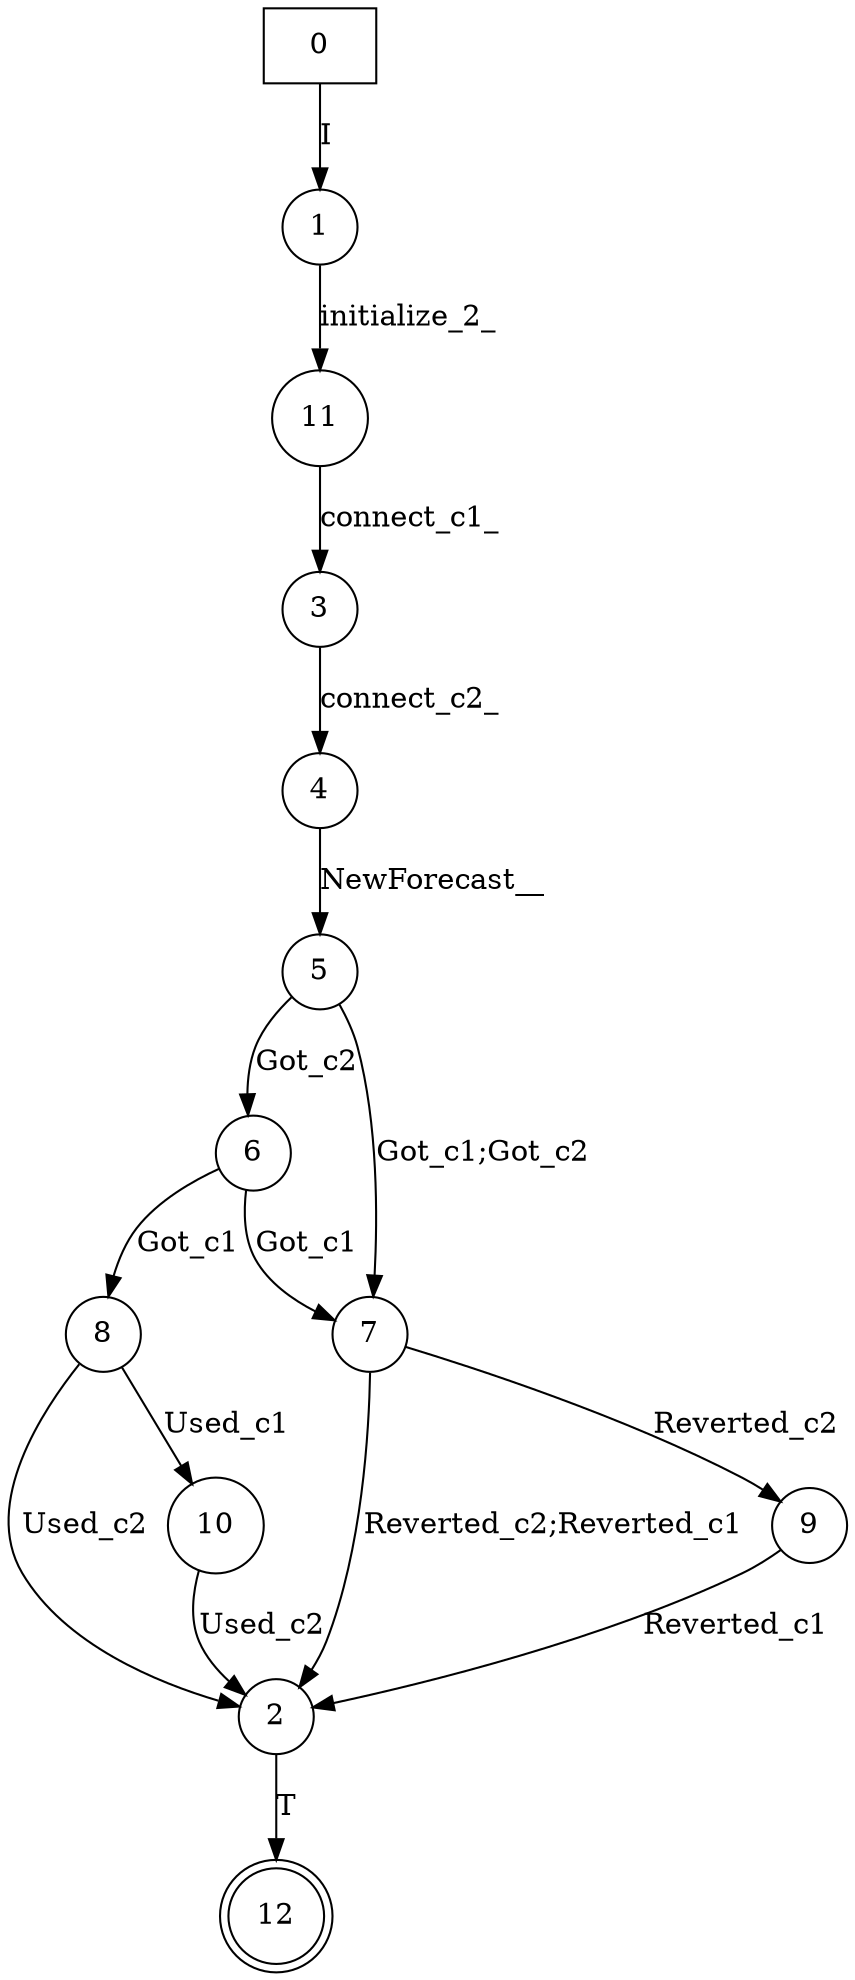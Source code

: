 digraph Automaton {
initial [shape=box,label="0"];
1 [shape=circle,label="1"];
2 [shape=circle,label="2"];
3 [shape=circle,label="3"];
4 [shape=circle,label="4"];
5 [shape=circle,label="5"];
6 [shape=circle,label="6"];
7 [shape=circle,label="7"];
8 [shape=circle,label="8"];
9 [shape=circle,label="9"];
10 [shape=circle,label="10"];
11 [shape=circle,label="11"];
12 [shape=doublecircle,label="12"];
initial -> 1 [label="I"];
1 -> 11 [label="initialize_2_"];
11 -> 3 [label="connect_c1_"];
3 -> 4 [label="connect_c2_"];
4 -> 5 [label="NewForecast__"];
5 -> 6 [label="Got_c2"];
5 -> 7 [label="Got_c1;Got_c2"];
6 -> 7 [label="Got_c1"];
6 -> 8 [label="Got_c1"];
7 -> 2 [label="Reverted_c2;Reverted_c1"];
7 -> 9 [label="Reverted_c2"];
8 -> 2 [label="Used_c2"];
8 -> 10 [label="Used_c1"];
9 -> 2 [label="Reverted_c1"];
10 -> 2 [label="Used_c2"];
2 -> 12 [label="T"];
}